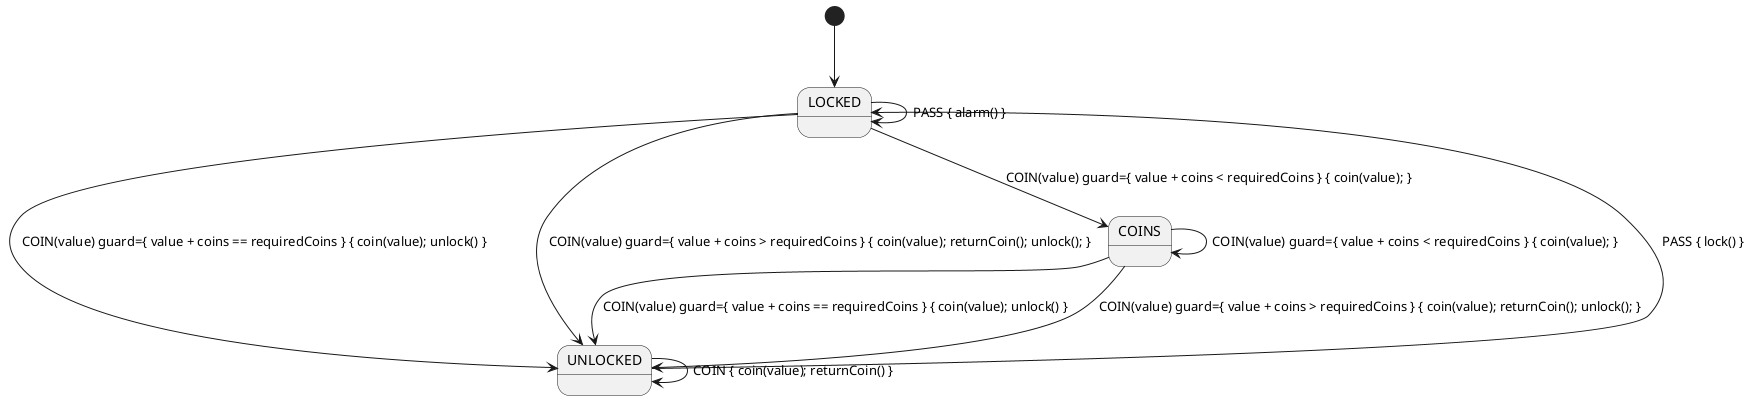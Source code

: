 @startuml

[*] --> LOCKED
LOCKED -down-> UNLOCKED : COIN(value) guard={ value + coins == requiredCoins } { coin(value); unlock() }
LOCKED --> UNLOCKED : COIN(value) guard={ value + coins > requiredCoins } { coin(value); returnCoin(); unlock(); }
LOCKED --> COINS : COIN(value) guard={ value + coins < requiredCoins } { coin(value); }
COINS --> UNLOCKED : COIN(value) guard={ value + coins == requiredCoins } { coin(value); unlock() }
COINS ---> COINS : COIN(value) guard={ value + coins < requiredCoins } { coin(value); }
COINS --> UNLOCKED : COIN(value) guard={ value + coins > requiredCoins } { coin(value); returnCoin(); unlock(); }
UNLOCKED ---> LOCKED : PASS { lock() }
LOCKED ---> LOCKED : PASS { alarm() }
UNLOCKED ---> UNLOCKED : COIN { coin(value); returnCoin() }

@enduml
